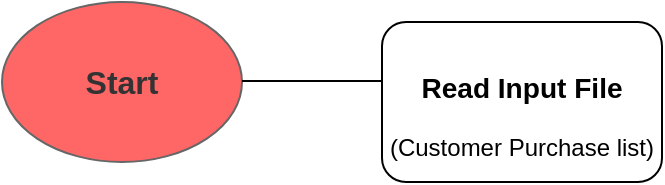<mxfile version="22.1.16" type="device">
  <diagram name="Page-1" id="Z8El3_Oi5znpC2RM-kcE">
    <mxGraphModel dx="1002" dy="535" grid="1" gridSize="10" guides="1" tooltips="1" connect="1" arrows="1" fold="1" page="1" pageScale="1" pageWidth="850" pageHeight="1100" math="0" shadow="0">
      <root>
        <mxCell id="0" />
        <mxCell id="1" parent="0" />
        <object label="&lt;h2&gt;&lt;font size=&quot;3&quot;&gt;Start&lt;/font&gt;&lt;/h2&gt;" id="7jTzxVGrOqD0VNog1RP9-1">
          <mxCell style="ellipse;whiteSpace=wrap;html=1;fillColor=#FF6666;fontColor=#333333;strokeColor=#666666;" vertex="1" parent="1">
            <mxGeometry x="20" y="40" width="120" height="80" as="geometry" />
          </mxCell>
        </object>
        <mxCell id="7jTzxVGrOqD0VNog1RP9-2" value="" style="endArrow=classic;html=1;rounded=0;" edge="1" parent="1">
          <mxGeometry width="50" height="50" relative="1" as="geometry">
            <mxPoint x="210" y="79.5" as="sourcePoint" />
            <mxPoint x="220" y="79.5" as="targetPoint" />
            <Array as="points">
              <mxPoint x="140" y="79.5" />
            </Array>
          </mxGeometry>
        </mxCell>
        <mxCell id="7jTzxVGrOqD0VNog1RP9-3" value="&lt;h3&gt;Read Input File&lt;/h3&gt;&lt;div&gt;(Customer Purchase list)&lt;/div&gt;" style="rounded=1;whiteSpace=wrap;html=1;" vertex="1" parent="1">
          <mxGeometry x="210" y="50" width="140" height="80" as="geometry" />
        </mxCell>
      </root>
    </mxGraphModel>
  </diagram>
</mxfile>
